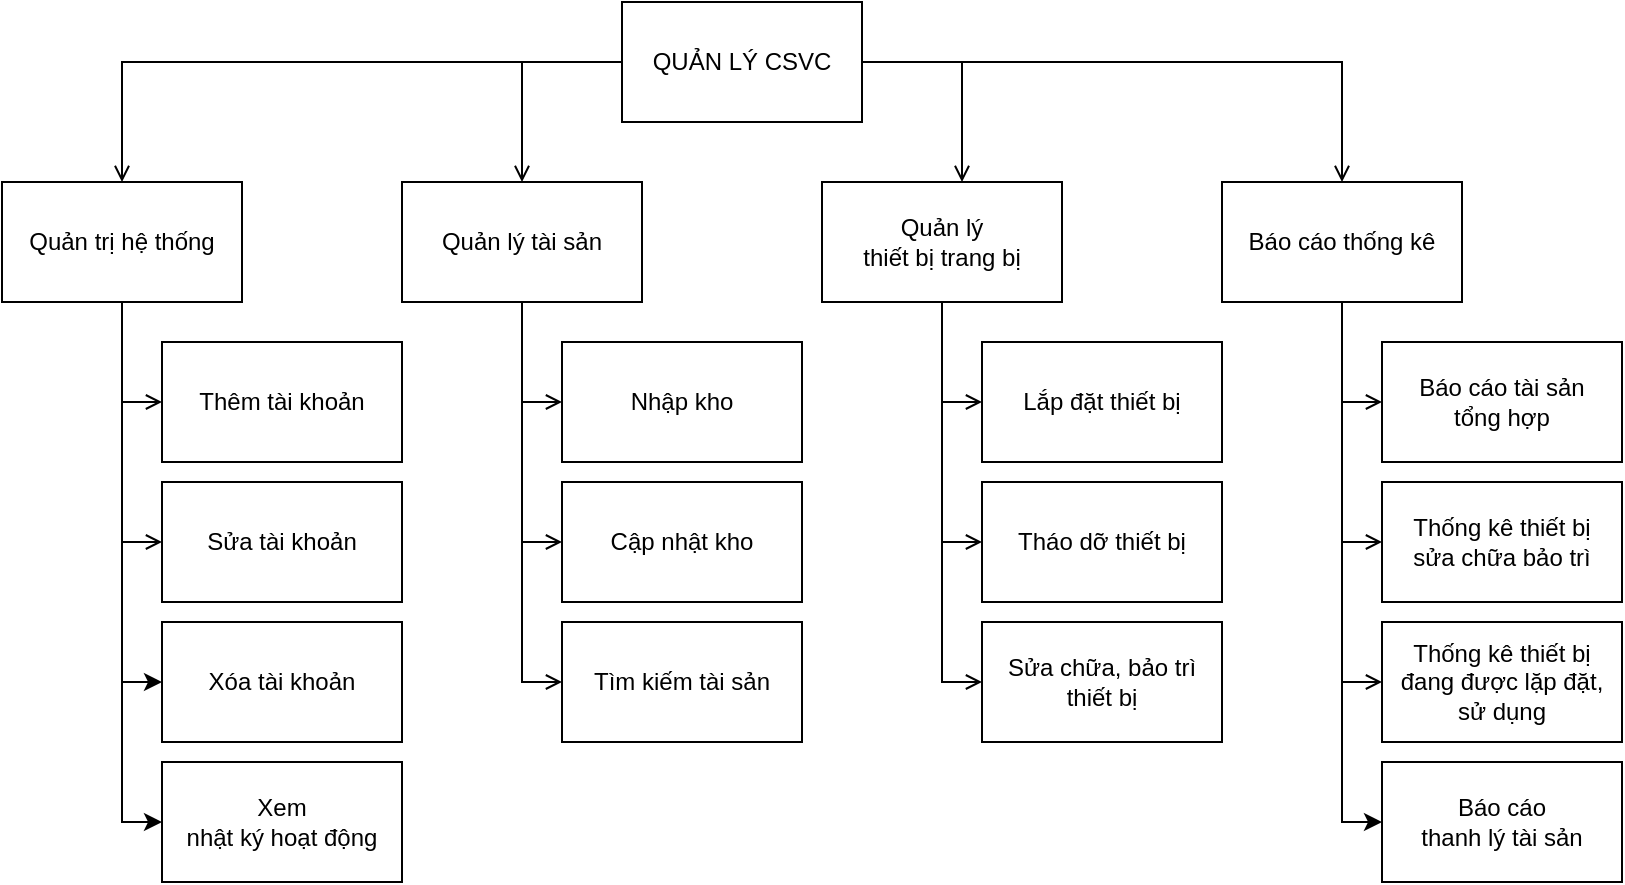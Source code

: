 <mxfile version="14.2.7" type="github">
  <diagram id="1wSriRHE-ukQh-D_EL9k" name="Page-1">
    <mxGraphModel dx="1185" dy="635" grid="1" gridSize="10" guides="1" tooltips="1" connect="1" arrows="1" fold="1" page="1" pageScale="1" pageWidth="827" pageHeight="1169" math="0" shadow="0">
      <root>
        <mxCell id="0" />
        <mxCell id="1" parent="0" />
        <mxCell id="bJtenbf6-cepACmx3CRG-18" style="edgeStyle=orthogonalEdgeStyle;rounded=0;orthogonalLoop=1;jettySize=auto;html=1;entryX=0.5;entryY=0;entryDx=0;entryDy=0;endArrow=open;endFill=0;" parent="1" source="bJtenbf6-cepACmx3CRG-1" target="bJtenbf6-cepACmx3CRG-2" edge="1">
          <mxGeometry relative="1" as="geometry">
            <Array as="points">
              <mxPoint x="70" y="71" />
            </Array>
          </mxGeometry>
        </mxCell>
        <mxCell id="zVlX9q5mRycBhv5M6F6q-1" style="edgeStyle=orthogonalEdgeStyle;rounded=0;orthogonalLoop=1;jettySize=auto;html=1;endArrow=open;endFill=0;" parent="1" source="bJtenbf6-cepACmx3CRG-1" target="bJtenbf6-cepACmx3CRG-3" edge="1">
          <mxGeometry relative="1" as="geometry">
            <Array as="points">
              <mxPoint x="270" y="71" />
            </Array>
          </mxGeometry>
        </mxCell>
        <mxCell id="zVlX9q5mRycBhv5M6F6q-6" style="edgeStyle=orthogonalEdgeStyle;rounded=0;orthogonalLoop=1;jettySize=auto;html=1;endArrow=open;endFill=0;" parent="1" source="bJtenbf6-cepACmx3CRG-1" target="bJtenbf6-cepACmx3CRG-4" edge="1">
          <mxGeometry relative="1" as="geometry">
            <Array as="points">
              <mxPoint x="490" y="71" />
            </Array>
          </mxGeometry>
        </mxCell>
        <mxCell id="zVlX9q5mRycBhv5M6F6q-7" style="edgeStyle=orthogonalEdgeStyle;rounded=0;orthogonalLoop=1;jettySize=auto;html=1;endArrow=open;endFill=0;" parent="1" source="bJtenbf6-cepACmx3CRG-1" target="bJtenbf6-cepACmx3CRG-5" edge="1">
          <mxGeometry relative="1" as="geometry" />
        </mxCell>
        <mxCell id="bJtenbf6-cepACmx3CRG-1" value="QUẢN LÝ CSVC" style="rounded=0;whiteSpace=wrap;html=1;" parent="1" vertex="1">
          <mxGeometry x="320" y="41" width="120" height="60" as="geometry" />
        </mxCell>
        <mxCell id="zVlX9q5mRycBhv5M6F6q-10" style="edgeStyle=orthogonalEdgeStyle;rounded=0;orthogonalLoop=1;jettySize=auto;html=1;entryX=0;entryY=0.5;entryDx=0;entryDy=0;endArrow=open;endFill=0;" parent="1" source="bJtenbf6-cepACmx3CRG-4" target="bJtenbf6-cepACmx3CRG-30" edge="1">
          <mxGeometry relative="1" as="geometry" />
        </mxCell>
        <mxCell id="zVlX9q5mRycBhv5M6F6q-11" style="edgeStyle=orthogonalEdgeStyle;rounded=0;orthogonalLoop=1;jettySize=auto;html=1;entryX=0;entryY=0.5;entryDx=0;entryDy=0;endArrow=open;endFill=0;" parent="1" source="bJtenbf6-cepACmx3CRG-4" target="bJtenbf6-cepACmx3CRG-31" edge="1">
          <mxGeometry relative="1" as="geometry" />
        </mxCell>
        <mxCell id="zVlX9q5mRycBhv5M6F6q-12" style="edgeStyle=orthogonalEdgeStyle;rounded=0;orthogonalLoop=1;jettySize=auto;html=1;entryX=0;entryY=0.5;entryDx=0;entryDy=0;endArrow=open;endFill=0;" parent="1" source="bJtenbf6-cepACmx3CRG-4" target="zVlX9q5mRycBhv5M6F6q-8" edge="1">
          <mxGeometry relative="1" as="geometry" />
        </mxCell>
        <mxCell id="bJtenbf6-cepACmx3CRG-4" value="Quản lý &lt;br&gt;thiết bị trang bị" style="rounded=0;whiteSpace=wrap;html=1;" parent="1" vertex="1">
          <mxGeometry x="420" y="131" width="120" height="60" as="geometry" />
        </mxCell>
        <mxCell id="zVlX9q5mRycBhv5M6F6q-18" style="edgeStyle=orthogonalEdgeStyle;rounded=0;orthogonalLoop=1;jettySize=auto;html=1;entryX=0;entryY=0.5;entryDx=0;entryDy=0;endArrow=open;endFill=0;" parent="1" source="bJtenbf6-cepACmx3CRG-5" target="bJtenbf6-cepACmx3CRG-36" edge="1">
          <mxGeometry relative="1" as="geometry" />
        </mxCell>
        <mxCell id="zVlX9q5mRycBhv5M6F6q-19" style="edgeStyle=orthogonalEdgeStyle;rounded=0;orthogonalLoop=1;jettySize=auto;html=1;entryX=0;entryY=0.5;entryDx=0;entryDy=0;endArrow=open;endFill=0;" parent="1" source="bJtenbf6-cepACmx3CRG-5" target="bJtenbf6-cepACmx3CRG-37" edge="1">
          <mxGeometry relative="1" as="geometry" />
        </mxCell>
        <mxCell id="zVlX9q5mRycBhv5M6F6q-20" style="edgeStyle=orthogonalEdgeStyle;rounded=0;orthogonalLoop=1;jettySize=auto;html=1;entryX=0;entryY=0.5;entryDx=0;entryDy=0;endArrow=open;endFill=0;" parent="1" source="bJtenbf6-cepACmx3CRG-5" target="bJtenbf6-cepACmx3CRG-38" edge="1">
          <mxGeometry relative="1" as="geometry" />
        </mxCell>
        <mxCell id="xNPDF58KhXnmfD8AJytp-6" style="edgeStyle=orthogonalEdgeStyle;rounded=0;orthogonalLoop=1;jettySize=auto;html=1;entryX=0;entryY=0.5;entryDx=0;entryDy=0;" edge="1" parent="1" source="bJtenbf6-cepACmx3CRG-5" target="xNPDF58KhXnmfD8AJytp-5">
          <mxGeometry relative="1" as="geometry" />
        </mxCell>
        <mxCell id="bJtenbf6-cepACmx3CRG-5" value="Báo cáo thống kê" style="rounded=0;whiteSpace=wrap;html=1;" parent="1" vertex="1">
          <mxGeometry x="620" y="131" width="120" height="60" as="geometry" />
        </mxCell>
        <mxCell id="zVlX9q5mRycBhv5M6F6q-3" style="edgeStyle=orthogonalEdgeStyle;rounded=0;orthogonalLoop=1;jettySize=auto;html=1;endArrow=open;endFill=0;entryX=0;entryY=0.5;entryDx=0;entryDy=0;" parent="1" source="bJtenbf6-cepACmx3CRG-2" target="bJtenbf6-cepACmx3CRG-19" edge="1">
          <mxGeometry relative="1" as="geometry" />
        </mxCell>
        <mxCell id="zVlX9q5mRycBhv5M6F6q-15" style="edgeStyle=orthogonalEdgeStyle;rounded=0;orthogonalLoop=1;jettySize=auto;html=1;entryX=0;entryY=0.5;entryDx=0;entryDy=0;endArrow=open;endFill=0;" parent="1" source="bJtenbf6-cepACmx3CRG-2" target="zVlX9q5mRycBhv5M6F6q-14" edge="1">
          <mxGeometry relative="1" as="geometry" />
        </mxCell>
        <mxCell id="xNPDF58KhXnmfD8AJytp-3" style="edgeStyle=orthogonalEdgeStyle;rounded=0;orthogonalLoop=1;jettySize=auto;html=1;entryX=0;entryY=0.5;entryDx=0;entryDy=0;" edge="1" parent="1" source="bJtenbf6-cepACmx3CRG-2" target="xNPDF58KhXnmfD8AJytp-2">
          <mxGeometry relative="1" as="geometry" />
        </mxCell>
        <mxCell id="xNPDF58KhXnmfD8AJytp-4" style="edgeStyle=orthogonalEdgeStyle;rounded=0;orthogonalLoop=1;jettySize=auto;html=1;entryX=0;entryY=0.5;entryDx=0;entryDy=0;" edge="1" parent="1" source="bJtenbf6-cepACmx3CRG-2" target="xNPDF58KhXnmfD8AJytp-1">
          <mxGeometry relative="1" as="geometry" />
        </mxCell>
        <mxCell id="bJtenbf6-cepACmx3CRG-2" value="Quản trị hệ thống" style="rounded=0;whiteSpace=wrap;html=1;" parent="1" vertex="1">
          <mxGeometry x="10" y="131" width="120" height="60" as="geometry" />
        </mxCell>
        <mxCell id="bJtenbf6-cepACmx3CRG-26" style="edgeStyle=orthogonalEdgeStyle;rounded=0;orthogonalLoop=1;jettySize=auto;html=1;endArrow=open;endFill=0;entryX=0;entryY=0.5;entryDx=0;entryDy=0;" parent="1" source="bJtenbf6-cepACmx3CRG-3" target="bJtenbf6-cepACmx3CRG-23" edge="1">
          <mxGeometry relative="1" as="geometry">
            <Array as="points">
              <mxPoint x="270" y="241" />
            </Array>
          </mxGeometry>
        </mxCell>
        <mxCell id="bJtenbf6-cepACmx3CRG-29" style="edgeStyle=orthogonalEdgeStyle;rounded=0;orthogonalLoop=1;jettySize=auto;html=1;endArrow=open;endFill=0;entryX=0;entryY=0.5;entryDx=0;entryDy=0;" parent="1" source="bJtenbf6-cepACmx3CRG-3" target="bJtenbf6-cepACmx3CRG-25" edge="1">
          <mxGeometry relative="1" as="geometry">
            <mxPoint x="270" y="401" as="targetPoint" />
          </mxGeometry>
        </mxCell>
        <mxCell id="zVlX9q5mRycBhv5M6F6q-2" style="edgeStyle=orthogonalEdgeStyle;rounded=0;orthogonalLoop=1;jettySize=auto;html=1;endArrow=open;endFill=0;" parent="1" source="bJtenbf6-cepACmx3CRG-3" target="bJtenbf6-cepACmx3CRG-24" edge="1">
          <mxGeometry relative="1" as="geometry">
            <Array as="points">
              <mxPoint x="270" y="311" />
            </Array>
          </mxGeometry>
        </mxCell>
        <mxCell id="bJtenbf6-cepACmx3CRG-3" value="Quản lý tài sản" style="rounded=0;whiteSpace=wrap;html=1;" parent="1" vertex="1">
          <mxGeometry x="210" y="131" width="120" height="60" as="geometry" />
        </mxCell>
        <mxCell id="bJtenbf6-cepACmx3CRG-19" value="Thêm tài khoản" style="rounded=0;whiteSpace=wrap;html=1;" parent="1" vertex="1">
          <mxGeometry x="90" y="211" width="120" height="60" as="geometry" />
        </mxCell>
        <mxCell id="bJtenbf6-cepACmx3CRG-23" value="Nhập kho" style="rounded=0;whiteSpace=wrap;html=1;" parent="1" vertex="1">
          <mxGeometry x="290" y="211" width="120" height="60" as="geometry" />
        </mxCell>
        <mxCell id="bJtenbf6-cepACmx3CRG-24" value="Cập nhật kho" style="rounded=0;whiteSpace=wrap;html=1;" parent="1" vertex="1">
          <mxGeometry x="290" y="281" width="120" height="60" as="geometry" />
        </mxCell>
        <mxCell id="bJtenbf6-cepACmx3CRG-25" value="Tìm kiếm tài sản" style="rounded=0;whiteSpace=wrap;html=1;" parent="1" vertex="1">
          <mxGeometry x="290" y="351" width="120" height="60" as="geometry" />
        </mxCell>
        <mxCell id="bJtenbf6-cepACmx3CRG-30" value="Lắp đặt thiết bị" style="rounded=0;whiteSpace=wrap;html=1;" parent="1" vertex="1">
          <mxGeometry x="500" y="211" width="120" height="60" as="geometry" />
        </mxCell>
        <mxCell id="bJtenbf6-cepACmx3CRG-31" value="Tháo dỡ thiết bị" style="rounded=0;whiteSpace=wrap;html=1;" parent="1" vertex="1">
          <mxGeometry x="500" y="281" width="120" height="60" as="geometry" />
        </mxCell>
        <mxCell id="bJtenbf6-cepACmx3CRG-36" value="Báo cáo tài sản&lt;br&gt;tổng hợp" style="rounded=0;whiteSpace=wrap;html=1;" parent="1" vertex="1">
          <mxGeometry x="700" y="211" width="120" height="60" as="geometry" />
        </mxCell>
        <mxCell id="bJtenbf6-cepACmx3CRG-37" value="Thống kê thiết bị&lt;br&gt;sửa chữa bảo trì" style="rounded=0;whiteSpace=wrap;html=1;" parent="1" vertex="1">
          <mxGeometry x="700" y="281" width="120" height="60" as="geometry" />
        </mxCell>
        <mxCell id="bJtenbf6-cepACmx3CRG-38" value="Thống kê thiết bị đang được lặp đặt, sử dụng" style="rounded=0;whiteSpace=wrap;html=1;" parent="1" vertex="1">
          <mxGeometry x="700" y="351" width="120" height="60" as="geometry" />
        </mxCell>
        <mxCell id="zVlX9q5mRycBhv5M6F6q-8" value="Sửa chữa, bảo trì thiết bị" style="rounded=0;whiteSpace=wrap;html=1;" parent="1" vertex="1">
          <mxGeometry x="500" y="351" width="120" height="60" as="geometry" />
        </mxCell>
        <mxCell id="zVlX9q5mRycBhv5M6F6q-14" value="Sửa tài khoản" style="rounded=0;whiteSpace=wrap;html=1;" parent="1" vertex="1">
          <mxGeometry x="90" y="281" width="120" height="60" as="geometry" />
        </mxCell>
        <mxCell id="xNPDF58KhXnmfD8AJytp-1" value="Xóa tài khoản" style="rounded=0;whiteSpace=wrap;html=1;" vertex="1" parent="1">
          <mxGeometry x="90" y="351" width="120" height="60" as="geometry" />
        </mxCell>
        <mxCell id="xNPDF58KhXnmfD8AJytp-2" value="Xem &lt;br&gt;nhật ký hoạt động" style="rounded=0;whiteSpace=wrap;html=1;" vertex="1" parent="1">
          <mxGeometry x="90" y="421" width="120" height="60" as="geometry" />
        </mxCell>
        <mxCell id="xNPDF58KhXnmfD8AJytp-5" value="Báo cáo&lt;br&gt;thanh lý tài sản" style="rounded=0;whiteSpace=wrap;html=1;" vertex="1" parent="1">
          <mxGeometry x="700" y="421" width="120" height="60" as="geometry" />
        </mxCell>
      </root>
    </mxGraphModel>
  </diagram>
</mxfile>
